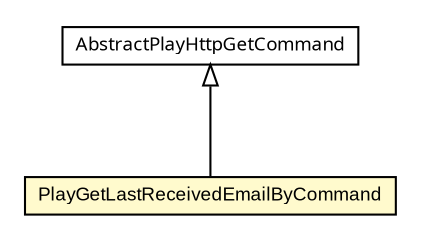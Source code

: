 #!/usr/local/bin/dot
#
# Class diagram 
# Generated by UmlGraph version 4.6 (http://www.spinellis.gr/sw/umlgraph)
#

digraph G {
	edge [fontname="arial",fontsize=10,labelfontname="arial",labelfontsize=10];
	node [fontname="arial",fontsize=10,shape=plaintext];
	// com.google.code.play.selenium.step.PlayGetLastReceivedEmailByCommand
	c4962 [label=<<table border="0" cellborder="1" cellspacing="0" cellpadding="2" port="p" bgcolor="lemonChiffon" href="./PlayGetLastReceivedEmailByCommand.html">
		<tr><td><table border="0" cellspacing="0" cellpadding="1">
			<tr><td> PlayGetLastReceivedEmailByCommand </td></tr>
		</table></td></tr>
		</table>>, fontname="arial", fontcolor="black", fontsize=9.0];
	// com.google.code.play.selenium.step.AbstractPlayHttpGetCommand
	c4982 [label=<<table border="0" cellborder="1" cellspacing="0" cellpadding="2" port="p" href="./AbstractPlayHttpGetCommand.html">
		<tr><td><table border="0" cellspacing="0" cellpadding="1">
			<tr><td><font face="ariali"> AbstractPlayHttpGetCommand </font></td></tr>
		</table></td></tr>
		</table>>, fontname="arial", fontcolor="black", fontsize=9.0];
	//com.google.code.play.selenium.step.PlayGetLastReceivedEmailByCommand extends com.google.code.play.selenium.step.AbstractPlayHttpGetCommand
	c4982:p -> c4962:p [dir=back,arrowtail=empty];
}


